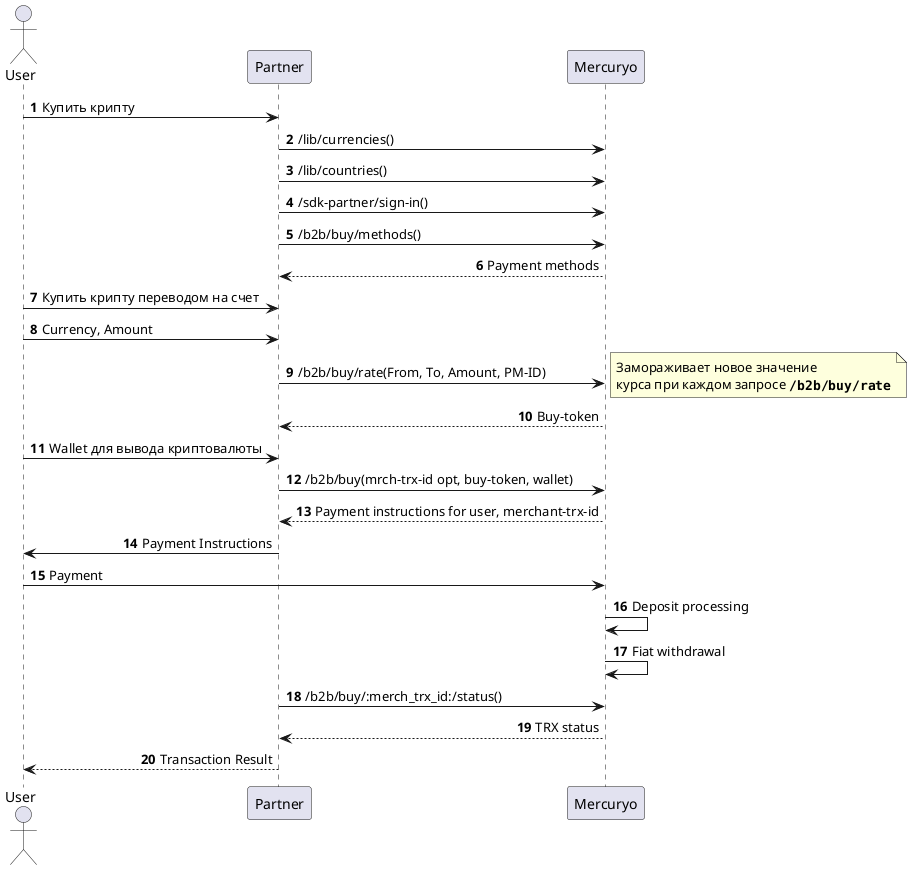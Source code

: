 @startuml
' This UML source uses PlantUML format.
' https://plantuml.com/sequence-diagram for syntax details.
' Optional styles

skinparam shadowing false
skinparam SequenceMessageAlign direction

autonumber

actor User as user
participant "Partner" as part
participant "Mercuryo" as merc

user -> part: Купить крипту
part -> merc: /lib/currencies()
part -> merc: /lib/countries()
part -> merc: /sdk-partner/sign-in()
part -> merc: /b2b/buy/methods()
merc --> part: Payment methods
user -> part: Купить крипту переводом на счет
user -> part: Currency, Amount
part -> merc: /b2b/buy/rate(From, To, Amount, PM-ID)
note right
Замораживает новое значение
курса при каждом запросе **""/b2b/buy/rate""**
end note
merc --> part: Buy-token
user -> part: Wallet для вывода криптовалюты
part -> merc: /b2b/buy(mrch-trx-id opt, buy-token, wallet)
merc --> part: Payment instructions for user, merchant-trx-id
part -> user: Payment Instructions
user -> merc: Payment
merc -> merc: Deposit processing
merc -> merc: Fiat withdrawal
part -> merc: /b2b/buy/:merch_trx_id:/status()
merc --> part: TRX status
part --> user: Transaction Result

@enduml
